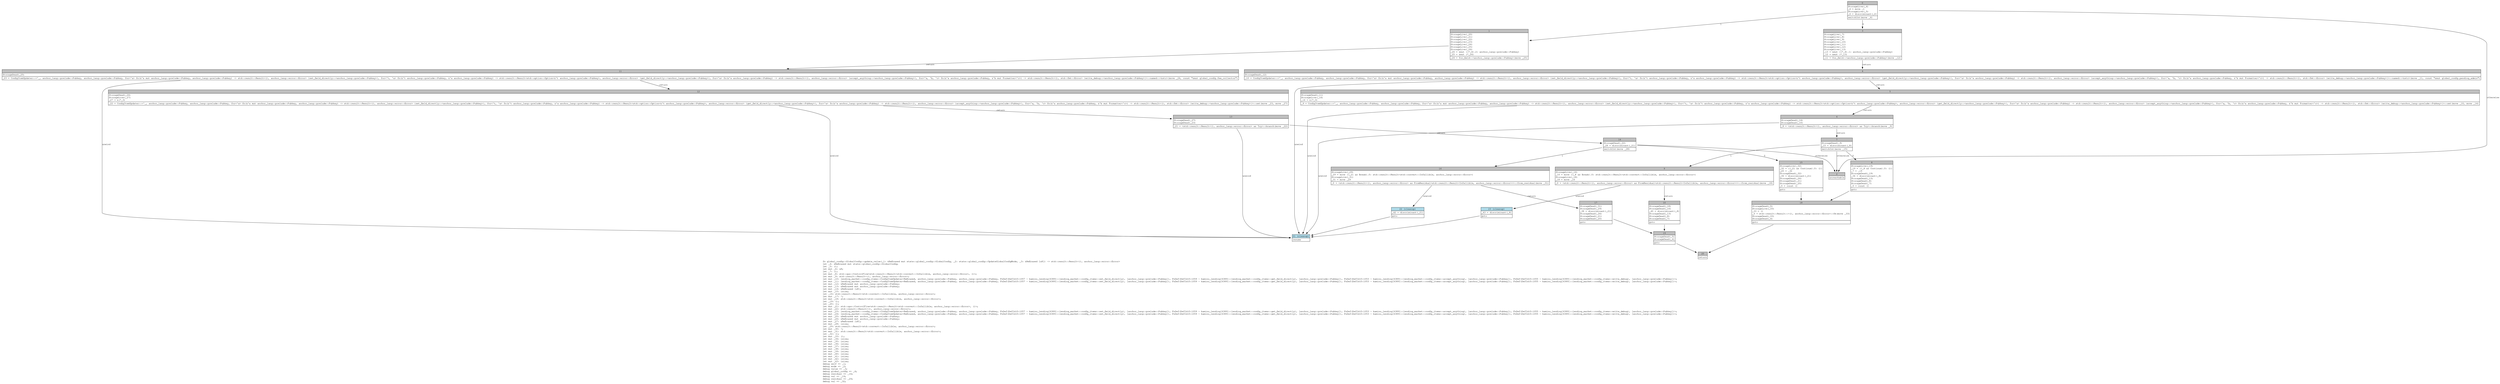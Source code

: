 digraph Mir_0_1447 {
    graph [fontname="Courier, monospace"];
    node [fontname="Courier, monospace"];
    edge [fontname="Courier, monospace"];
    label=<fn global_config::GlobalConfig::update_value(_1: &amp;ReErased mut state::global_config::GlobalConfig, _2: state::global_config::UpdateGlobalConfigMode, _3: &amp;ReErased [u8]) -&gt; std::result::Result&lt;(), anchor_lang::error::Error&gt;<br align="left"/>let _4: &amp;ReErased mut state::global_config::GlobalConfig;<br align="left"/>let _5: ();<br align="left"/>let mut _6: u8;<br align="left"/>let _7: ();<br align="left"/>let mut _8: std::ops::ControlFlow&lt;std::result::Result&lt;std::convert::Infallible, anchor_lang::error::Error&gt;, ()&gt;;<br align="left"/>let mut _9: std::result::Result&lt;(), anchor_lang::error::Error&gt;;<br align="left"/>let mut _10: lending_market::config_items::ConfigItemUpdater&lt;ReErased, anchor_lang::prelude::Pubkey, anchor_lang::prelude::Pubkey, FnDef(DefId(0:1057 ~ kamino_lending[6389]::lending_market::config_items::set_field_directly), [anchor_lang::prelude::Pubkey]), FnDef(DefId(0:1059 ~ kamino_lending[6389]::lending_market::config_items::get_field_directly), [anchor_lang::prelude::Pubkey]), FnDef(DefId(0:1053 ~ kamino_lending[6389]::lending_market::config_items::accept_anything), [anchor_lang::prelude::Pubkey]), FnDef(DefId(0:1055 ~ kamino_lending[6389]::lending_market::config_items::write_debug), [anchor_lang::prelude::Pubkey])&gt;;<br align="left"/>let mut _11: lending_market::config_items::ConfigItemUpdater&lt;ReErased, anchor_lang::prelude::Pubkey, anchor_lang::prelude::Pubkey, FnDef(DefId(0:1057 ~ kamino_lending[6389]::lending_market::config_items::set_field_directly), [anchor_lang::prelude::Pubkey]), FnDef(DefId(0:1059 ~ kamino_lending[6389]::lending_market::config_items::get_field_directly), [anchor_lang::prelude::Pubkey]), FnDef(DefId(0:1053 ~ kamino_lending[6389]::lending_market::config_items::accept_anything), [anchor_lang::prelude::Pubkey]), FnDef(DefId(0:1055 ~ kamino_lending[6389]::lending_market::config_items::write_debug), [anchor_lang::prelude::Pubkey])&gt;;<br align="left"/>let mut _12: &amp;ReErased mut anchor_lang::prelude::Pubkey;<br align="left"/>let mut _13: &amp;ReErased mut anchor_lang::prelude::Pubkey;<br align="left"/>let mut _14: &amp;ReErased [u8];<br align="left"/>let mut _15: isize;<br align="left"/>let _16: std::result::Result&lt;std::convert::Infallible, anchor_lang::error::Error&gt;;<br align="left"/>let mut _17: !;<br align="left"/>let mut _18: std::result::Result&lt;std::convert::Infallible, anchor_lang::error::Error&gt;;<br align="left"/>let _19: ();<br align="left"/>let _20: ();<br align="left"/>let mut _21: std::ops::ControlFlow&lt;std::result::Result&lt;std::convert::Infallible, anchor_lang::error::Error&gt;, ()&gt;;<br align="left"/>let mut _22: std::result::Result&lt;(), anchor_lang::error::Error&gt;;<br align="left"/>let mut _23: lending_market::config_items::ConfigItemUpdater&lt;ReErased, anchor_lang::prelude::Pubkey, anchor_lang::prelude::Pubkey, FnDef(DefId(0:1057 ~ kamino_lending[6389]::lending_market::config_items::set_field_directly), [anchor_lang::prelude::Pubkey]), FnDef(DefId(0:1059 ~ kamino_lending[6389]::lending_market::config_items::get_field_directly), [anchor_lang::prelude::Pubkey]), FnDef(DefId(0:1053 ~ kamino_lending[6389]::lending_market::config_items::accept_anything), [anchor_lang::prelude::Pubkey]), FnDef(DefId(0:1055 ~ kamino_lending[6389]::lending_market::config_items::write_debug), [anchor_lang::prelude::Pubkey])&gt;;<br align="left"/>let mut _24: lending_market::config_items::ConfigItemUpdater&lt;ReErased, anchor_lang::prelude::Pubkey, anchor_lang::prelude::Pubkey, FnDef(DefId(0:1057 ~ kamino_lending[6389]::lending_market::config_items::set_field_directly), [anchor_lang::prelude::Pubkey]), FnDef(DefId(0:1059 ~ kamino_lending[6389]::lending_market::config_items::get_field_directly), [anchor_lang::prelude::Pubkey]), FnDef(DefId(0:1053 ~ kamino_lending[6389]::lending_market::config_items::accept_anything), [anchor_lang::prelude::Pubkey]), FnDef(DefId(0:1055 ~ kamino_lending[6389]::lending_market::config_items::write_debug), [anchor_lang::prelude::Pubkey])&gt;;<br align="left"/>let mut _25: &amp;ReErased mut anchor_lang::prelude::Pubkey;<br align="left"/>let mut _26: &amp;ReErased mut anchor_lang::prelude::Pubkey;<br align="left"/>let mut _27: &amp;ReErased [u8];<br align="left"/>let mut _28: isize;<br align="left"/>let _29: std::result::Result&lt;std::convert::Infallible, anchor_lang::error::Error&gt;;<br align="left"/>let mut _30: !;<br align="left"/>let mut _31: std::result::Result&lt;std::convert::Infallible, anchor_lang::error::Error&gt;;<br align="left"/>let _32: ();<br align="left"/>let mut _33: ();<br align="left"/>let mut _34: isize;<br align="left"/>let mut _35: isize;<br align="left"/>let mut _36: isize;<br align="left"/>let mut _37: isize;<br align="left"/>let mut _38: isize;<br align="left"/>let mut _39: isize;<br align="left"/>let mut _40: isize;<br align="left"/>let mut _41: isize;<br align="left"/>let mut _42: isize;<br align="left"/>let mut _43: isize;<br align="left"/>debug self =&gt; _1;<br align="left"/>debug mode =&gt; _2;<br align="left"/>debug value =&gt; _3;<br align="left"/>debug global_config =&gt; _4;<br align="left"/>debug residual =&gt; _16;<br align="left"/>debug val =&gt; _19;<br align="left"/>debug residual =&gt; _29;<br align="left"/>debug val =&gt; _32;<br align="left"/>>;
    bb0__0_1447 [shape="none", label=<<table border="0" cellborder="1" cellspacing="0"><tr><td bgcolor="gray" align="center" colspan="1">0</td></tr><tr><td align="left" balign="left">StorageLive(_4)<br/>_4 = move _1<br/>StorageLive(_5)<br/>_6 = discriminant(_2)<br/></td></tr><tr><td align="left">switchInt(move _6)</td></tr></table>>];
    bb1__0_1447 [shape="none", label=<<table border="0" cellborder="1" cellspacing="0"><tr><td bgcolor="gray" align="center" colspan="1">1</td></tr><tr><td align="left" balign="left">StorageLive(_20)<br/>StorageLive(_21)<br/>StorageLive(_22)<br/>StorageLive(_23)<br/>StorageLive(_24)<br/>StorageLive(_25)<br/>StorageLive(_26)<br/>_26 = &amp;mut ((*_4).2: anchor_lang::prelude::Pubkey)<br/>_25 = &amp;mut (*_26)<br/></td></tr><tr><td align="left">_24 = for_field::&lt;anchor_lang::prelude::Pubkey&gt;(move _25)</td></tr></table>>];
    bb2__0_1447 [shape="none", label=<<table border="0" cellborder="1" cellspacing="0"><tr><td bgcolor="gray" align="center" colspan="1">2</td></tr><tr><td align="left">unreachable</td></tr></table>>];
    bb3__0_1447 [shape="none", label=<<table border="0" cellborder="1" cellspacing="0"><tr><td bgcolor="gray" align="center" colspan="1">3</td></tr><tr><td align="left" balign="left">StorageLive(_7)<br/>StorageLive(_8)<br/>StorageLive(_9)<br/>StorageLive(_10)<br/>StorageLive(_11)<br/>StorageLive(_12)<br/>StorageLive(_13)<br/>_13 = &amp;mut ((*_4).1: anchor_lang::prelude::Pubkey)<br/>_12 = &amp;mut (*_13)<br/></td></tr><tr><td align="left">_11 = for_field::&lt;anchor_lang::prelude::Pubkey&gt;(move _12)</td></tr></table>>];
    bb4__0_1447 [shape="none", label=<<table border="0" cellborder="1" cellspacing="0"><tr><td bgcolor="gray" align="center" colspan="1">4</td></tr><tr><td align="left" balign="left">StorageDead(_12)<br/></td></tr><tr><td align="left">_10 = ConfigItemUpdater::&lt;'_, anchor_lang::prelude::Pubkey, anchor_lang::prelude::Pubkey, for&lt;'a&gt; fn(&amp;'a mut anchor_lang::prelude::Pubkey, anchor_lang::prelude::Pubkey) -&gt; std::result::Result&lt;(), anchor_lang::error::Error&gt; {set_field_directly::&lt;anchor_lang::prelude::Pubkey&gt;}, for&lt;'t, 'a&gt; fn(&amp;'t anchor_lang::prelude::Pubkey, &amp;'a anchor_lang::prelude::Pubkey) -&gt; std::result::Result&lt;std::option::Option&lt;&amp;'t anchor_lang::prelude::Pubkey&gt;, anchor_lang::error::Error&gt; {get_field_directly::&lt;anchor_lang::prelude::Pubkey&gt;}, for&lt;'a&gt; fn(&amp;'a anchor_lang::prelude::Pubkey) -&gt; std::result::Result&lt;(), anchor_lang::error::Error&gt; {accept_anything::&lt;anchor_lang::prelude::Pubkey&gt;}, for&lt;'a, 'b, 'c&gt; fn(&amp;'a anchor_lang::prelude::Pubkey, &amp;'b mut Formatter&lt;'c&gt;) -&gt; std::result::Result&lt;(), std::fmt::Error&gt; {write_debug::&lt;anchor_lang::prelude::Pubkey&gt;}&gt;::named::&lt;&amp;str&gt;(move _11, const &quot;&amp;mut global_config.pending_admin&quot;)</td></tr></table>>];
    bb5__0_1447 [shape="none", label=<<table border="0" cellborder="1" cellspacing="0"><tr><td bgcolor="gray" align="center" colspan="1">5</td></tr><tr><td align="left" balign="left">StorageDead(_11)<br/>StorageLive(_14)<br/>_14 = &amp;(*_3)<br/></td></tr><tr><td align="left">_9 = ConfigItemUpdater::&lt;'_, anchor_lang::prelude::Pubkey, anchor_lang::prelude::Pubkey, for&lt;'a&gt; fn(&amp;'a mut anchor_lang::prelude::Pubkey, anchor_lang::prelude::Pubkey) -&gt; std::result::Result&lt;(), anchor_lang::error::Error&gt; {set_field_directly::&lt;anchor_lang::prelude::Pubkey&gt;}, for&lt;'t, 'a&gt; fn(&amp;'t anchor_lang::prelude::Pubkey, &amp;'a anchor_lang::prelude::Pubkey) -&gt; std::result::Result&lt;std::option::Option&lt;&amp;'t anchor_lang::prelude::Pubkey&gt;, anchor_lang::error::Error&gt; {get_field_directly::&lt;anchor_lang::prelude::Pubkey&gt;}, for&lt;'a&gt; fn(&amp;'a anchor_lang::prelude::Pubkey) -&gt; std::result::Result&lt;(), anchor_lang::error::Error&gt; {accept_anything::&lt;anchor_lang::prelude::Pubkey&gt;}, for&lt;'a, 'b, 'c&gt; fn(&amp;'a anchor_lang::prelude::Pubkey, &amp;'b mut Formatter&lt;'c&gt;) -&gt; std::result::Result&lt;(), std::fmt::Error&gt; {write_debug::&lt;anchor_lang::prelude::Pubkey&gt;}&gt;::set(move _10, move _14)</td></tr></table>>];
    bb6__0_1447 [shape="none", label=<<table border="0" cellborder="1" cellspacing="0"><tr><td bgcolor="gray" align="center" colspan="1">6</td></tr><tr><td align="left" balign="left">StorageDead(_14)<br/>StorageDead(_10)<br/></td></tr><tr><td align="left">_8 = &lt;std::result::Result&lt;(), anchor_lang::error::Error&gt; as Try&gt;::branch(move _9)</td></tr></table>>];
    bb7__0_1447 [shape="none", label=<<table border="0" cellborder="1" cellspacing="0"><tr><td bgcolor="gray" align="center" colspan="1">7</td></tr><tr><td align="left" balign="left">StorageDead(_9)<br/>_15 = discriminant(_8)<br/></td></tr><tr><td align="left">switchInt(move _15)</td></tr></table>>];
    bb8__0_1447 [shape="none", label=<<table border="0" cellborder="1" cellspacing="0"><tr><td bgcolor="gray" align="center" colspan="1">8</td></tr><tr><td align="left" balign="left">StorageLive(_19)<br/>_19 = ((_8 as Continue).0: ())<br/>_7 = _19<br/>StorageDead(_19)<br/>_34 = discriminant(_8)<br/>StorageDead(_13)<br/>StorageDead(_8)<br/>StorageDead(_7)<br/>_5 = const ()<br/></td></tr><tr><td align="left">goto</td></tr></table>>];
    bb9__0_1447 [shape="none", label=<<table border="0" cellborder="1" cellspacing="0"><tr><td bgcolor="gray" align="center" colspan="1">9</td></tr><tr><td align="left" balign="left">StorageLive(_16)<br/>_16 = move ((_8 as Break).0: std::result::Result&lt;std::convert::Infallible, anchor_lang::error::Error&gt;)<br/>StorageLive(_18)<br/>_18 = move _16<br/></td></tr><tr><td align="left">_0 = &lt;std::result::Result&lt;(), anchor_lang::error::Error&gt; as FromResidual&lt;std::result::Result&lt;Infallible, anchor_lang::error::Error&gt;&gt;&gt;::from_residual(move _18)</td></tr></table>>];
    bb10__0_1447 [shape="none", label=<<table border="0" cellborder="1" cellspacing="0"><tr><td bgcolor="gray" align="center" colspan="1">10</td></tr><tr><td align="left" balign="left">StorageDead(_18)<br/>StorageDead(_16)<br/>_40 = discriminant(_8)<br/>StorageDead(_13)<br/>StorageDead(_8)<br/>StorageDead(_7)<br/></td></tr><tr><td align="left">goto</td></tr></table>>];
    bb11__0_1447 [shape="none", label=<<table border="0" cellborder="1" cellspacing="0"><tr><td bgcolor="gray" align="center" colspan="1">11</td></tr><tr><td align="left" balign="left">StorageDead(_25)<br/></td></tr><tr><td align="left">_23 = ConfigItemUpdater::&lt;'_, anchor_lang::prelude::Pubkey, anchor_lang::prelude::Pubkey, for&lt;'a&gt; fn(&amp;'a mut anchor_lang::prelude::Pubkey, anchor_lang::prelude::Pubkey) -&gt; std::result::Result&lt;(), anchor_lang::error::Error&gt; {set_field_directly::&lt;anchor_lang::prelude::Pubkey&gt;}, for&lt;'t, 'a&gt; fn(&amp;'t anchor_lang::prelude::Pubkey, &amp;'a anchor_lang::prelude::Pubkey) -&gt; std::result::Result&lt;std::option::Option&lt;&amp;'t anchor_lang::prelude::Pubkey&gt;, anchor_lang::error::Error&gt; {get_field_directly::&lt;anchor_lang::prelude::Pubkey&gt;}, for&lt;'a&gt; fn(&amp;'a anchor_lang::prelude::Pubkey) -&gt; std::result::Result&lt;(), anchor_lang::error::Error&gt; {accept_anything::&lt;anchor_lang::prelude::Pubkey&gt;}, for&lt;'a, 'b, 'c&gt; fn(&amp;'a anchor_lang::prelude::Pubkey, &amp;'b mut Formatter&lt;'c&gt;) -&gt; std::result::Result&lt;(), std::fmt::Error&gt; {write_debug::&lt;anchor_lang::prelude::Pubkey&gt;}&gt;::named::&lt;&amp;str&gt;(move _24, const &quot;&amp;mut global_config.fee_collector&quot;)</td></tr></table>>];
    bb12__0_1447 [shape="none", label=<<table border="0" cellborder="1" cellspacing="0"><tr><td bgcolor="gray" align="center" colspan="1">12</td></tr><tr><td align="left" balign="left">StorageDead(_24)<br/>StorageLive(_27)<br/>_27 = &amp;(*_3)<br/></td></tr><tr><td align="left">_22 = ConfigItemUpdater::&lt;'_, anchor_lang::prelude::Pubkey, anchor_lang::prelude::Pubkey, for&lt;'a&gt; fn(&amp;'a mut anchor_lang::prelude::Pubkey, anchor_lang::prelude::Pubkey) -&gt; std::result::Result&lt;(), anchor_lang::error::Error&gt; {set_field_directly::&lt;anchor_lang::prelude::Pubkey&gt;}, for&lt;'t, 'a&gt; fn(&amp;'t anchor_lang::prelude::Pubkey, &amp;'a anchor_lang::prelude::Pubkey) -&gt; std::result::Result&lt;std::option::Option&lt;&amp;'t anchor_lang::prelude::Pubkey&gt;, anchor_lang::error::Error&gt; {get_field_directly::&lt;anchor_lang::prelude::Pubkey&gt;}, for&lt;'a&gt; fn(&amp;'a anchor_lang::prelude::Pubkey) -&gt; std::result::Result&lt;(), anchor_lang::error::Error&gt; {accept_anything::&lt;anchor_lang::prelude::Pubkey&gt;}, for&lt;'a, 'b, 'c&gt; fn(&amp;'a anchor_lang::prelude::Pubkey, &amp;'b mut Formatter&lt;'c&gt;) -&gt; std::result::Result&lt;(), std::fmt::Error&gt; {write_debug::&lt;anchor_lang::prelude::Pubkey&gt;}&gt;::set(move _23, move _27)</td></tr></table>>];
    bb13__0_1447 [shape="none", label=<<table border="0" cellborder="1" cellspacing="0"><tr><td bgcolor="gray" align="center" colspan="1">13</td></tr><tr><td align="left" balign="left">StorageDead(_27)<br/>StorageDead(_23)<br/></td></tr><tr><td align="left">_21 = &lt;std::result::Result&lt;(), anchor_lang::error::Error&gt; as Try&gt;::branch(move _22)</td></tr></table>>];
    bb14__0_1447 [shape="none", label=<<table border="0" cellborder="1" cellspacing="0"><tr><td bgcolor="gray" align="center" colspan="1">14</td></tr><tr><td align="left" balign="left">StorageDead(_22)<br/>_28 = discriminant(_21)<br/></td></tr><tr><td align="left">switchInt(move _28)</td></tr></table>>];
    bb15__0_1447 [shape="none", label=<<table border="0" cellborder="1" cellspacing="0"><tr><td bgcolor="gray" align="center" colspan="1">15</td></tr><tr><td align="left" balign="left">StorageLive(_32)<br/>_32 = ((_21 as Continue).0: ())<br/>_20 = _32<br/>StorageDead(_32)<br/>_36 = discriminant(_21)<br/>StorageDead(_26)<br/>StorageDead(_21)<br/>StorageDead(_20)<br/>_5 = const ()<br/></td></tr><tr><td align="left">goto</td></tr></table>>];
    bb16__0_1447 [shape="none", label=<<table border="0" cellborder="1" cellspacing="0"><tr><td bgcolor="gray" align="center" colspan="1">16</td></tr><tr><td align="left" balign="left">StorageLive(_29)<br/>_29 = move ((_21 as Break).0: std::result::Result&lt;std::convert::Infallible, anchor_lang::error::Error&gt;)<br/>StorageLive(_31)<br/>_31 = move _29<br/></td></tr><tr><td align="left">_0 = &lt;std::result::Result&lt;(), anchor_lang::error::Error&gt; as FromResidual&lt;std::result::Result&lt;Infallible, anchor_lang::error::Error&gt;&gt;&gt;::from_residual(move _31)</td></tr></table>>];
    bb17__0_1447 [shape="none", label=<<table border="0" cellborder="1" cellspacing="0"><tr><td bgcolor="gray" align="center" colspan="1">17</td></tr><tr><td align="left" balign="left">StorageDead(_31)<br/>StorageDead(_29)<br/>_38 = discriminant(_21)<br/>StorageDead(_26)<br/>StorageDead(_21)<br/>StorageDead(_20)<br/></td></tr><tr><td align="left">goto</td></tr></table>>];
    bb18__0_1447 [shape="none", label=<<table border="0" cellborder="1" cellspacing="0"><tr><td bgcolor="gray" align="center" colspan="1">18</td></tr><tr><td align="left" balign="left">StorageDead(_5)<br/>StorageLive(_33)<br/>_33 = ()<br/>_0 = std::result::Result::&lt;(), anchor_lang::error::Error&gt;::Ok(move _33)<br/>StorageDead(_33)<br/>StorageDead(_4)<br/></td></tr><tr><td align="left">goto</td></tr></table>>];
    bb19__0_1447 [shape="none", label=<<table border="0" cellborder="1" cellspacing="0"><tr><td bgcolor="gray" align="center" colspan="1">19</td></tr><tr><td align="left" balign="left">StorageDead(_5)<br/>StorageDead(_4)<br/></td></tr><tr><td align="left">goto</td></tr></table>>];
    bb20__0_1447 [shape="none", label=<<table border="0" cellborder="1" cellspacing="0"><tr><td bgcolor="gray" align="center" colspan="1">20</td></tr><tr><td align="left">return</td></tr></table>>];
    bb21__0_1447 [shape="none", label=<<table border="0" cellborder="1" cellspacing="0"><tr><td bgcolor="lightblue" align="center" colspan="1">21 (cleanup)</td></tr><tr><td align="left">resume</td></tr></table>>];
    bb22__0_1447 [shape="none", label=<<table border="0" cellborder="1" cellspacing="0"><tr><td bgcolor="lightblue" align="center" colspan="1">22 (cleanup)</td></tr><tr><td align="left" balign="left">_42 = discriminant(_21)<br/></td></tr><tr><td align="left">goto</td></tr></table>>];
    bb23__0_1447 [shape="none", label=<<table border="0" cellborder="1" cellspacing="0"><tr><td bgcolor="lightblue" align="center" colspan="1">23 (cleanup)</td></tr><tr><td align="left" balign="left">_43 = discriminant(_8)<br/></td></tr><tr><td align="left">goto</td></tr></table>>];
    bb0__0_1447 -> bb3__0_1447 [label="0"];
    bb0__0_1447 -> bb1__0_1447 [label="1"];
    bb0__0_1447 -> bb2__0_1447 [label="otherwise"];
    bb1__0_1447 -> bb11__0_1447 [label="return"];
    bb3__0_1447 -> bb4__0_1447 [label="return"];
    bb4__0_1447 -> bb5__0_1447 [label="return"];
    bb4__0_1447 -> bb21__0_1447 [label="unwind"];
    bb5__0_1447 -> bb6__0_1447 [label="return"];
    bb5__0_1447 -> bb21__0_1447 [label="unwind"];
    bb6__0_1447 -> bb7__0_1447 [label="return"];
    bb6__0_1447 -> bb21__0_1447 [label="unwind"];
    bb7__0_1447 -> bb8__0_1447 [label="0"];
    bb7__0_1447 -> bb9__0_1447 [label="1"];
    bb7__0_1447 -> bb2__0_1447 [label="otherwise"];
    bb8__0_1447 -> bb18__0_1447 [label=""];
    bb9__0_1447 -> bb10__0_1447 [label="return"];
    bb9__0_1447 -> bb23__0_1447 [label="unwind"];
    bb10__0_1447 -> bb19__0_1447 [label=""];
    bb11__0_1447 -> bb12__0_1447 [label="return"];
    bb11__0_1447 -> bb21__0_1447 [label="unwind"];
    bb12__0_1447 -> bb13__0_1447 [label="return"];
    bb12__0_1447 -> bb21__0_1447 [label="unwind"];
    bb13__0_1447 -> bb14__0_1447 [label="return"];
    bb13__0_1447 -> bb21__0_1447 [label="unwind"];
    bb14__0_1447 -> bb15__0_1447 [label="0"];
    bb14__0_1447 -> bb16__0_1447 [label="1"];
    bb14__0_1447 -> bb2__0_1447 [label="otherwise"];
    bb15__0_1447 -> bb18__0_1447 [label=""];
    bb16__0_1447 -> bb17__0_1447 [label="return"];
    bb16__0_1447 -> bb22__0_1447 [label="unwind"];
    bb17__0_1447 -> bb19__0_1447 [label=""];
    bb18__0_1447 -> bb20__0_1447 [label=""];
    bb19__0_1447 -> bb20__0_1447 [label=""];
    bb22__0_1447 -> bb21__0_1447 [label=""];
    bb23__0_1447 -> bb21__0_1447 [label=""];
}
